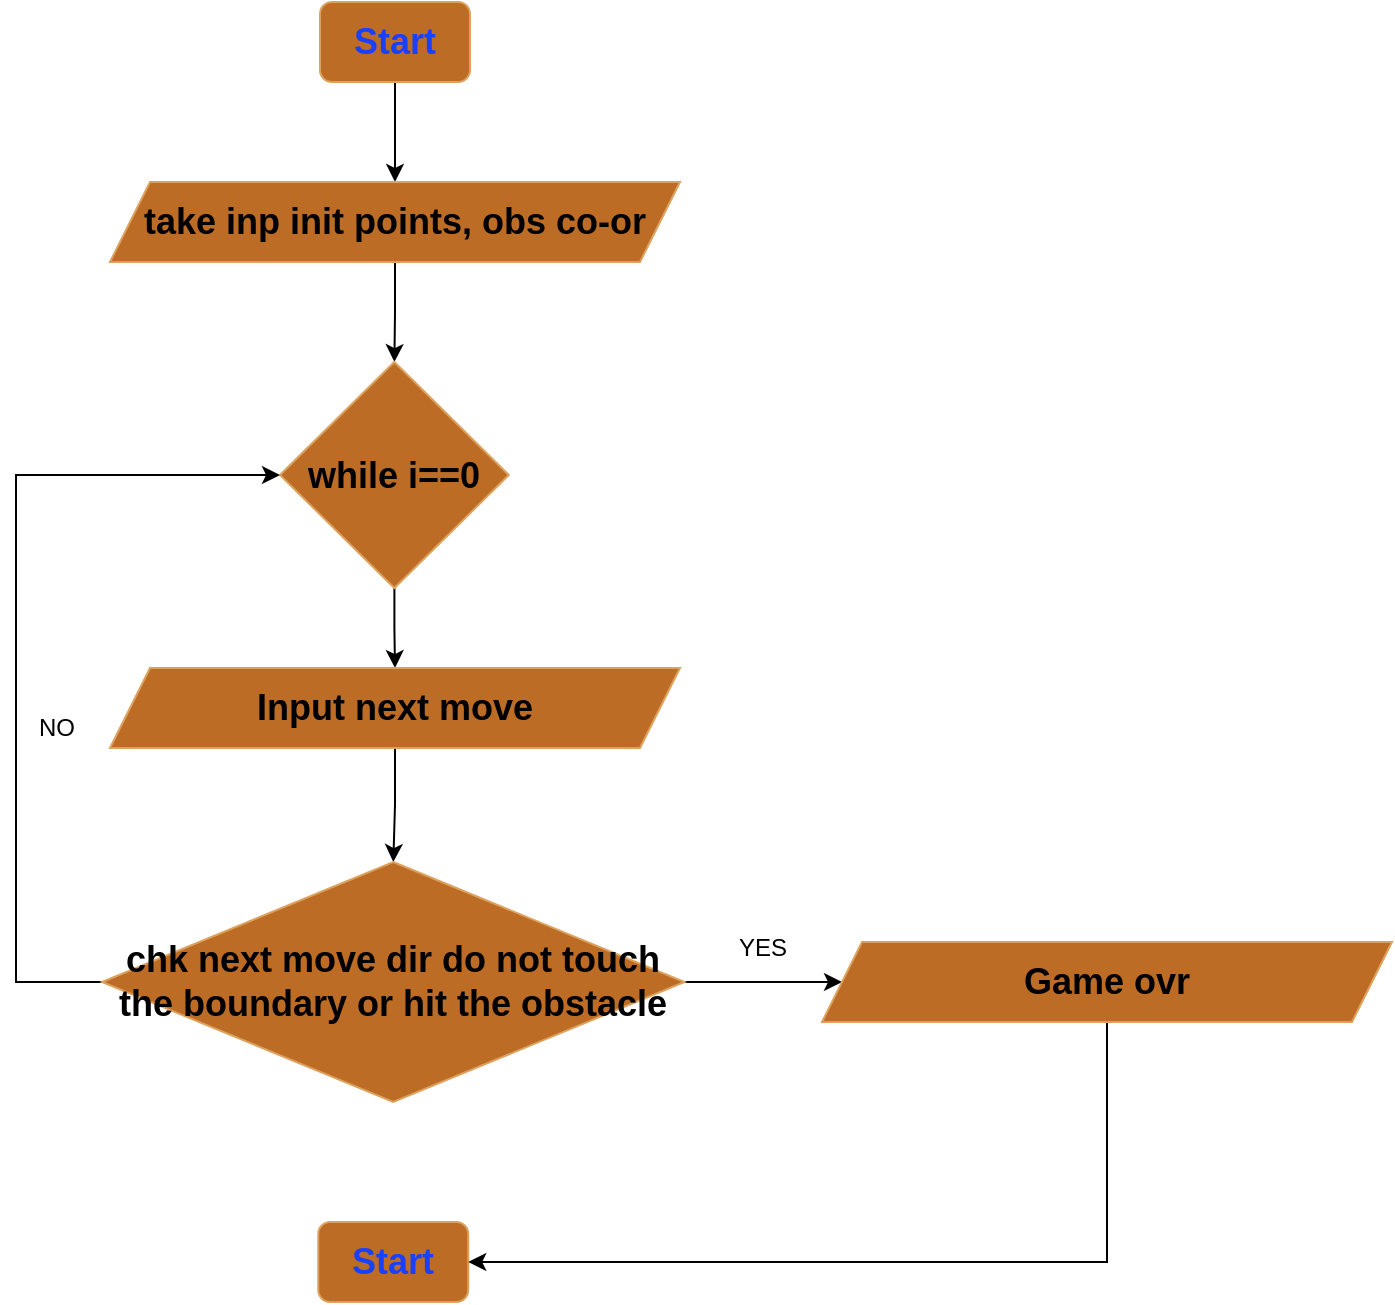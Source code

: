 <mxfile version="27.2.0">
  <diagram name="Page-1" id="idAHmjGJpQJLajuzXUct">
    <mxGraphModel dx="1151" dy="1226" grid="1" gridSize="10" guides="1" tooltips="1" connect="1" arrows="1" fold="1" page="1" pageScale="1" pageWidth="850" pageHeight="1100" math="0" shadow="0">
      <root>
        <mxCell id="0" />
        <mxCell id="1" parent="0" />
        <mxCell id="nl9xAqsTV8wFBkjVF2cx-34" value="" style="edgeStyle=orthogonalEdgeStyle;rounded=0;orthogonalLoop=1;jettySize=auto;html=1;" edge="1" parent="1" source="nl9xAqsTV8wFBkjVF2cx-24" target="nl9xAqsTV8wFBkjVF2cx-25">
          <mxGeometry relative="1" as="geometry" />
        </mxCell>
        <mxCell id="nl9xAqsTV8wFBkjVF2cx-24" value="&lt;font style=&quot;font-size: 18px; color: light-dark(rgb(26, 64, 255), rgb(0, 0, 0));&quot;&gt;&lt;b&gt;Start&lt;/b&gt;&lt;/font&gt;" style="rounded=1;whiteSpace=wrap;html=1;labelBackgroundColor=none;fillColor=#BC6C25;strokeColor=#DDA15E;fontColor=#FEFAE0;" vertex="1" parent="1">
          <mxGeometry x="212" y="90" width="75" height="40" as="geometry" />
        </mxCell>
        <mxCell id="nl9xAqsTV8wFBkjVF2cx-35" value="" style="edgeStyle=orthogonalEdgeStyle;rounded=0;orthogonalLoop=1;jettySize=auto;html=1;" edge="1" parent="1" source="nl9xAqsTV8wFBkjVF2cx-25" target="nl9xAqsTV8wFBkjVF2cx-26">
          <mxGeometry relative="1" as="geometry" />
        </mxCell>
        <mxCell id="nl9xAqsTV8wFBkjVF2cx-25" value="&lt;b style=&quot;color: rgb(0, 0, 0); font-size: 18px;&quot;&gt;take inp init points, obs co-or&lt;/b&gt;" style="shape=parallelogram;perimeter=parallelogramPerimeter;whiteSpace=wrap;html=1;fixedSize=1;labelBackgroundColor=none;fillColor=#BC6C25;strokeColor=#DDA15E;fontColor=#FEFAE0;" vertex="1" parent="1">
          <mxGeometry x="107" y="180" width="285" height="40" as="geometry" />
        </mxCell>
        <mxCell id="nl9xAqsTV8wFBkjVF2cx-36" value="" style="edgeStyle=orthogonalEdgeStyle;rounded=0;orthogonalLoop=1;jettySize=auto;html=1;" edge="1" parent="1" source="nl9xAqsTV8wFBkjVF2cx-26" target="nl9xAqsTV8wFBkjVF2cx-29">
          <mxGeometry relative="1" as="geometry" />
        </mxCell>
        <mxCell id="nl9xAqsTV8wFBkjVF2cx-26" value="&lt;b style=&quot;color: rgb(0, 0, 0); font-size: 18px;&quot;&gt;while i==0&lt;/b&gt;" style="rhombus;whiteSpace=wrap;html=1;strokeColor=#DDA15E;fontColor=#FEFAE0;fillColor=#BC6C25;labelBackgroundColor=none;" vertex="1" parent="1">
          <mxGeometry x="192" y="270" width="114.37" height="113" as="geometry" />
        </mxCell>
        <mxCell id="nl9xAqsTV8wFBkjVF2cx-37" value="" style="edgeStyle=orthogonalEdgeStyle;rounded=0;orthogonalLoop=1;jettySize=auto;html=1;" edge="1" parent="1" source="nl9xAqsTV8wFBkjVF2cx-29" target="nl9xAqsTV8wFBkjVF2cx-31">
          <mxGeometry relative="1" as="geometry" />
        </mxCell>
        <mxCell id="nl9xAqsTV8wFBkjVF2cx-29" value="&lt;b style=&quot;color: rgb(0, 0, 0); font-size: 18px;&quot;&gt;Input next move&lt;/b&gt;" style="shape=parallelogram;perimeter=parallelogramPerimeter;whiteSpace=wrap;html=1;fixedSize=1;labelBackgroundColor=none;fillColor=#BC6C25;strokeColor=#DDA15E;fontColor=#FEFAE0;" vertex="1" parent="1">
          <mxGeometry x="107" y="423" width="285" height="40" as="geometry" />
        </mxCell>
        <mxCell id="nl9xAqsTV8wFBkjVF2cx-42" value="" style="edgeStyle=orthogonalEdgeStyle;rounded=0;orthogonalLoop=1;jettySize=auto;html=1;" edge="1" parent="1" source="nl9xAqsTV8wFBkjVF2cx-31" target="nl9xAqsTV8wFBkjVF2cx-41">
          <mxGeometry relative="1" as="geometry" />
        </mxCell>
        <mxCell id="nl9xAqsTV8wFBkjVF2cx-46" style="edgeStyle=orthogonalEdgeStyle;rounded=0;orthogonalLoop=1;jettySize=auto;html=1;entryX=0;entryY=0.5;entryDx=0;entryDy=0;" edge="1" parent="1" source="nl9xAqsTV8wFBkjVF2cx-31" target="nl9xAqsTV8wFBkjVF2cx-26">
          <mxGeometry relative="1" as="geometry">
            <mxPoint x="60" y="330" as="targetPoint" />
            <Array as="points">
              <mxPoint x="60" y="580" />
              <mxPoint x="60" y="326" />
            </Array>
          </mxGeometry>
        </mxCell>
        <mxCell id="nl9xAqsTV8wFBkjVF2cx-31" value="&lt;b style=&quot;color: rgb(0, 0, 0); font-size: 18px;&quot;&gt;chk next move dir do not touch the boundary or hit the obstacle&lt;/b&gt;" style="rhombus;whiteSpace=wrap;html=1;strokeColor=#DDA15E;fontColor=#FEFAE0;fillColor=#BC6C25;labelBackgroundColor=none;" vertex="1" parent="1">
          <mxGeometry x="103" y="520" width="291.25" height="120" as="geometry" />
        </mxCell>
        <mxCell id="nl9xAqsTV8wFBkjVF2cx-40" value="&lt;font style=&quot;font-size: 18px; color: light-dark(rgb(26, 64, 255), rgb(0, 0, 0));&quot;&gt;&lt;b&gt;Start&lt;/b&gt;&lt;/font&gt;" style="rounded=1;whiteSpace=wrap;html=1;labelBackgroundColor=none;fillColor=#BC6C25;strokeColor=#DDA15E;fontColor=#FEFAE0;" vertex="1" parent="1">
          <mxGeometry x="211.12" y="700" width="75" height="40" as="geometry" />
        </mxCell>
        <mxCell id="nl9xAqsTV8wFBkjVF2cx-48" style="edgeStyle=orthogonalEdgeStyle;rounded=0;orthogonalLoop=1;jettySize=auto;html=1;entryX=1;entryY=0.5;entryDx=0;entryDy=0;" edge="1" parent="1" source="nl9xAqsTV8wFBkjVF2cx-41" target="nl9xAqsTV8wFBkjVF2cx-40">
          <mxGeometry relative="1" as="geometry">
            <mxPoint x="605.5" y="710" as="targetPoint" />
            <Array as="points">
              <mxPoint x="606" y="720" />
            </Array>
          </mxGeometry>
        </mxCell>
        <mxCell id="nl9xAqsTV8wFBkjVF2cx-41" value="&lt;b style=&quot;color: rgb(0, 0, 0); font-size: 18px;&quot;&gt;Game ovr&lt;/b&gt;" style="shape=parallelogram;perimeter=parallelogramPerimeter;whiteSpace=wrap;html=1;fixedSize=1;labelBackgroundColor=none;fillColor=#BC6C25;strokeColor=#DDA15E;fontColor=#FEFAE0;" vertex="1" parent="1">
          <mxGeometry x="463" y="560" width="285" height="40" as="geometry" />
        </mxCell>
        <mxCell id="nl9xAqsTV8wFBkjVF2cx-43" value="YES" style="text;html=1;align=center;verticalAlign=middle;resizable=0;points=[];autosize=1;strokeColor=none;fillColor=none;" vertex="1" parent="1">
          <mxGeometry x="408" y="548" width="50" height="30" as="geometry" />
        </mxCell>
        <mxCell id="nl9xAqsTV8wFBkjVF2cx-47" value="NO" style="text;html=1;align=center;verticalAlign=middle;resizable=0;points=[];autosize=1;strokeColor=none;fillColor=none;" vertex="1" parent="1">
          <mxGeometry x="60" y="438" width="40" height="30" as="geometry" />
        </mxCell>
      </root>
    </mxGraphModel>
  </diagram>
</mxfile>
